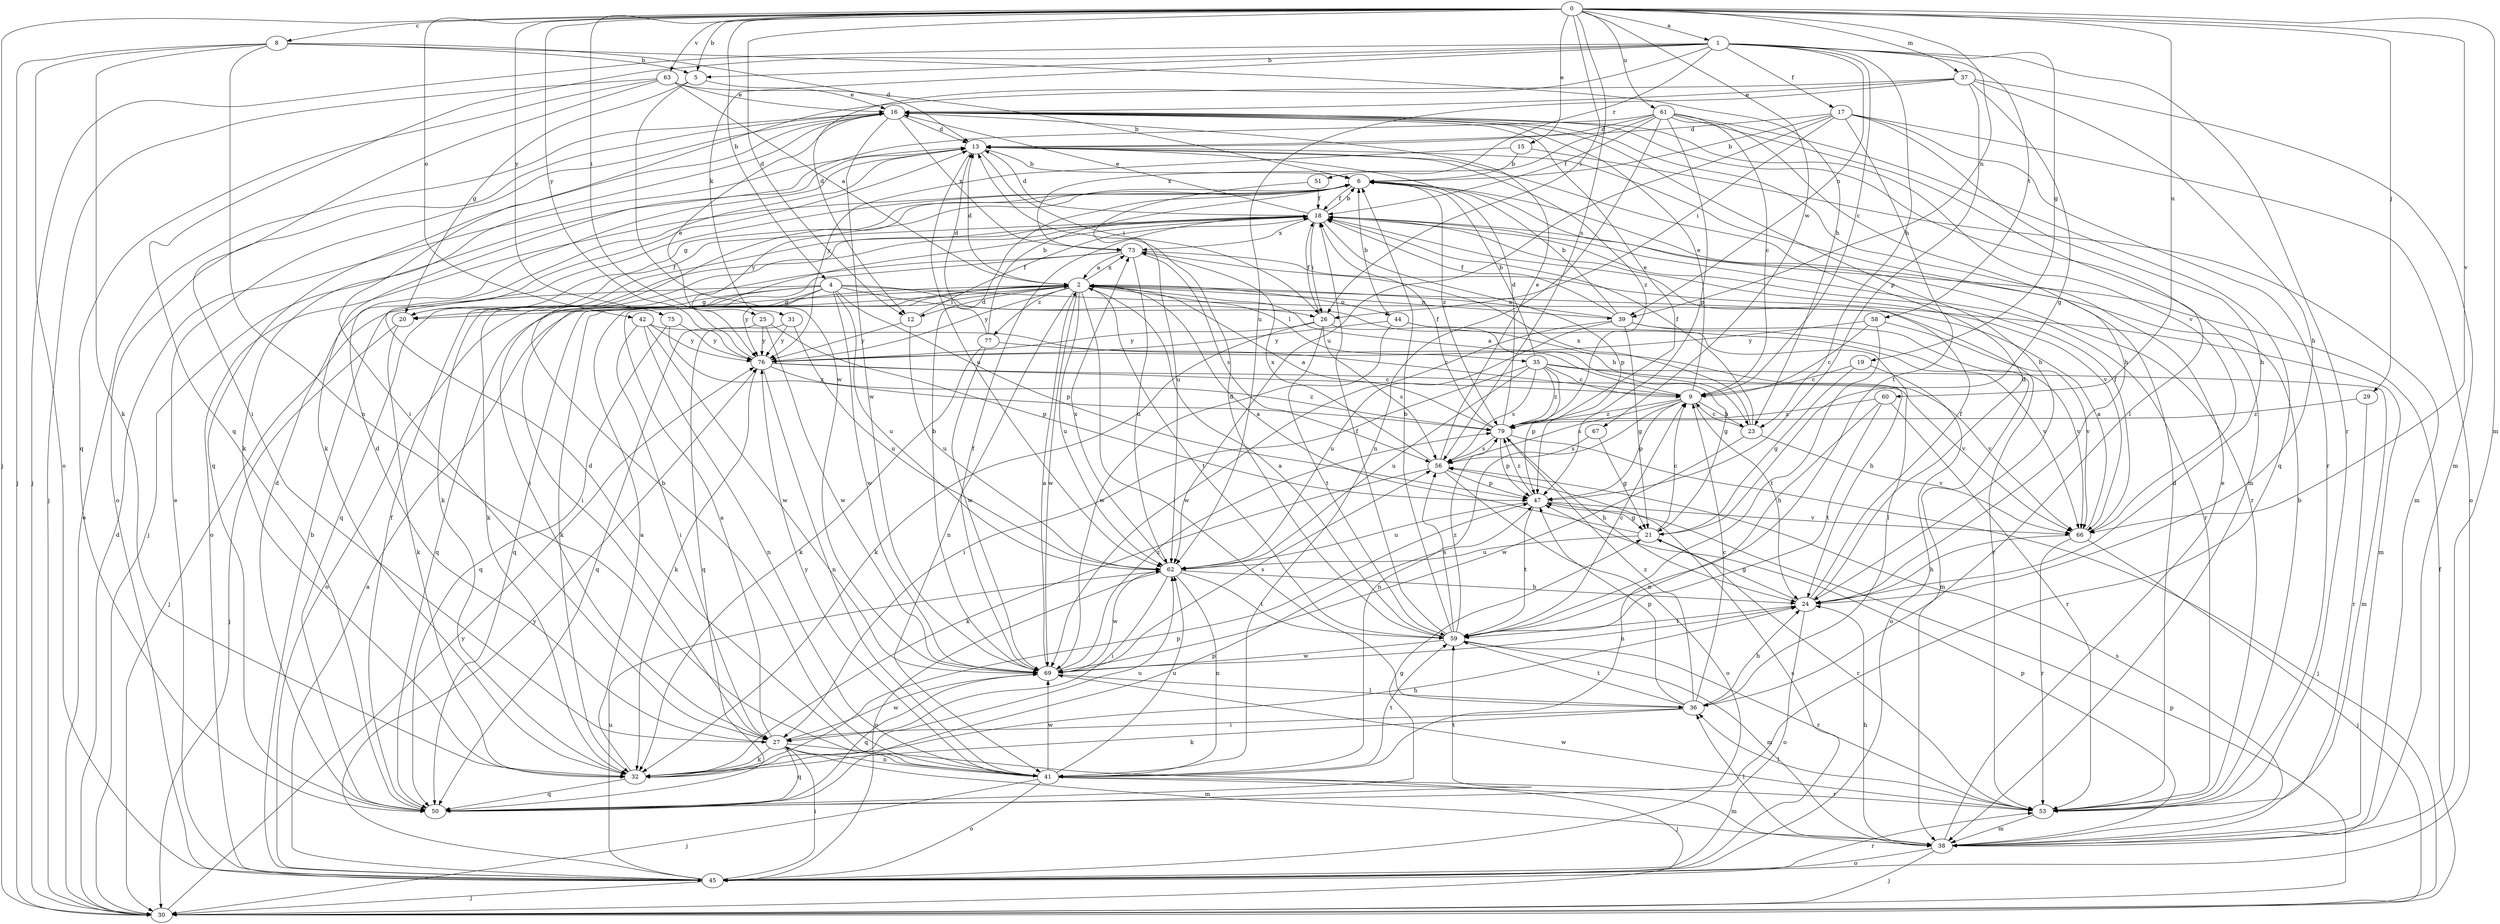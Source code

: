 strict digraph  {
0;
1;
2;
4;
5;
6;
8;
9;
12;
13;
15;
16;
17;
18;
19;
20;
21;
23;
24;
25;
26;
27;
29;
30;
31;
32;
35;
36;
37;
38;
39;
41;
42;
44;
45;
47;
50;
51;
53;
56;
58;
59;
60;
61;
62;
63;
66;
67;
69;
73;
75;
76;
77;
79;
0 -> 1  [label=a];
0 -> 4  [label=b];
0 -> 5  [label=b];
0 -> 8  [label=c];
0 -> 12  [label=d];
0 -> 15  [label=e];
0 -> 25  [label=i];
0 -> 26  [label=i];
0 -> 29  [label=j];
0 -> 30  [label=j];
0 -> 37  [label=m];
0 -> 38  [label=m];
0 -> 39  [label=n];
0 -> 42  [label=o];
0 -> 56  [label=s];
0 -> 60  [label=u];
0 -> 61  [label=u];
0 -> 63  [label=v];
0 -> 66  [label=v];
0 -> 67  [label=w];
0 -> 75  [label=y];
0 -> 76  [label=y];
1 -> 5  [label=b];
1 -> 9  [label=c];
1 -> 12  [label=d];
1 -> 17  [label=f];
1 -> 19  [label=g];
1 -> 23  [label=h];
1 -> 30  [label=j];
1 -> 31  [label=k];
1 -> 39  [label=n];
1 -> 50  [label=q];
1 -> 51  [label=r];
1 -> 53  [label=r];
1 -> 58  [label=t];
2 -> 12  [label=d];
2 -> 13  [label=d];
2 -> 20  [label=g];
2 -> 32  [label=k];
2 -> 35  [label=l];
2 -> 36  [label=l];
2 -> 39  [label=n];
2 -> 41  [label=n];
2 -> 44  [label=o];
2 -> 50  [label=q];
2 -> 59  [label=t];
2 -> 62  [label=u];
2 -> 69  [label=w];
2 -> 73  [label=x];
2 -> 76  [label=y];
2 -> 77  [label=z];
4 -> 20  [label=g];
4 -> 23  [label=h];
4 -> 26  [label=i];
4 -> 30  [label=j];
4 -> 45  [label=o];
4 -> 47  [label=p];
4 -> 50  [label=q];
4 -> 53  [label=r];
4 -> 62  [label=u];
4 -> 69  [label=w];
4 -> 76  [label=y];
5 -> 16  [label=e];
5 -> 20  [label=g];
5 -> 69  [label=w];
6 -> 18  [label=f];
6 -> 20  [label=g];
6 -> 45  [label=o];
6 -> 53  [label=r];
6 -> 76  [label=y];
6 -> 79  [label=z];
8 -> 5  [label=b];
8 -> 13  [label=d];
8 -> 23  [label=h];
8 -> 30  [label=j];
8 -> 32  [label=k];
8 -> 41  [label=n];
8 -> 45  [label=o];
9 -> 2  [label=a];
9 -> 16  [label=e];
9 -> 23  [label=h];
9 -> 24  [label=h];
9 -> 41  [label=n];
9 -> 47  [label=p];
9 -> 56  [label=s];
9 -> 79  [label=z];
12 -> 18  [label=f];
12 -> 62  [label=u];
12 -> 76  [label=y];
13 -> 6  [label=b];
13 -> 26  [label=i];
13 -> 30  [label=j];
13 -> 62  [label=u];
13 -> 79  [label=z];
15 -> 6  [label=b];
15 -> 38  [label=m];
15 -> 76  [label=y];
16 -> 13  [label=d];
16 -> 24  [label=h];
16 -> 32  [label=k];
16 -> 38  [label=m];
16 -> 45  [label=o];
16 -> 50  [label=q];
16 -> 66  [label=v];
16 -> 69  [label=w];
16 -> 73  [label=x];
17 -> 6  [label=b];
17 -> 13  [label=d];
17 -> 24  [label=h];
17 -> 26  [label=i];
17 -> 45  [label=o];
17 -> 53  [label=r];
17 -> 59  [label=t];
17 -> 62  [label=u];
18 -> 6  [label=b];
18 -> 13  [label=d];
18 -> 16  [label=e];
18 -> 26  [label=i];
18 -> 27  [label=i];
18 -> 32  [label=k];
18 -> 47  [label=p];
18 -> 50  [label=q];
18 -> 53  [label=r];
18 -> 66  [label=v];
18 -> 73  [label=x];
19 -> 9  [label=c];
19 -> 21  [label=g];
19 -> 45  [label=o];
20 -> 18  [label=f];
20 -> 30  [label=j];
20 -> 32  [label=k];
21 -> 2  [label=a];
21 -> 9  [label=c];
21 -> 53  [label=r];
21 -> 62  [label=u];
23 -> 9  [label=c];
23 -> 18  [label=f];
23 -> 66  [label=v];
23 -> 69  [label=w];
23 -> 73  [label=x];
24 -> 13  [label=d];
24 -> 18  [label=f];
24 -> 21  [label=g];
24 -> 45  [label=o];
24 -> 59  [label=t];
25 -> 47  [label=p];
25 -> 50  [label=q];
25 -> 69  [label=w];
25 -> 76  [label=y];
26 -> 18  [label=f];
26 -> 21  [label=g];
26 -> 32  [label=k];
26 -> 56  [label=s];
26 -> 59  [label=t];
26 -> 76  [label=y];
27 -> 2  [label=a];
27 -> 13  [label=d];
27 -> 30  [label=j];
27 -> 32  [label=k];
27 -> 38  [label=m];
27 -> 41  [label=n];
27 -> 50  [label=q];
27 -> 69  [label=w];
29 -> 53  [label=r];
29 -> 79  [label=z];
30 -> 13  [label=d];
30 -> 16  [label=e];
30 -> 18  [label=f];
30 -> 47  [label=p];
30 -> 76  [label=y];
31 -> 50  [label=q];
31 -> 62  [label=u];
31 -> 76  [label=y];
32 -> 2  [label=a];
32 -> 24  [label=h];
32 -> 47  [label=p];
32 -> 50  [label=q];
32 -> 62  [label=u];
35 -> 6  [label=b];
35 -> 9  [label=c];
35 -> 27  [label=i];
35 -> 38  [label=m];
35 -> 47  [label=p];
35 -> 56  [label=s];
35 -> 62  [label=u];
35 -> 66  [label=v];
35 -> 79  [label=z];
36 -> 9  [label=c];
36 -> 24  [label=h];
36 -> 27  [label=i];
36 -> 32  [label=k];
36 -> 47  [label=p];
36 -> 59  [label=t];
36 -> 79  [label=z];
37 -> 16  [label=e];
37 -> 21  [label=g];
37 -> 24  [label=h];
37 -> 27  [label=i];
37 -> 38  [label=m];
37 -> 47  [label=p];
37 -> 62  [label=u];
38 -> 16  [label=e];
38 -> 24  [label=h];
38 -> 30  [label=j];
38 -> 36  [label=l];
38 -> 45  [label=o];
38 -> 47  [label=p];
38 -> 56  [label=s];
39 -> 2  [label=a];
39 -> 6  [label=b];
39 -> 18  [label=f];
39 -> 21  [label=g];
39 -> 38  [label=m];
39 -> 62  [label=u];
39 -> 66  [label=v];
39 -> 69  [label=w];
41 -> 6  [label=b];
41 -> 13  [label=d];
41 -> 30  [label=j];
41 -> 38  [label=m];
41 -> 45  [label=o];
41 -> 53  [label=r];
41 -> 59  [label=t];
41 -> 62  [label=u];
41 -> 69  [label=w];
41 -> 76  [label=y];
42 -> 24  [label=h];
42 -> 27  [label=i];
42 -> 41  [label=n];
42 -> 69  [label=w];
42 -> 76  [label=y];
44 -> 6  [label=b];
44 -> 36  [label=l];
44 -> 66  [label=v];
44 -> 69  [label=w];
44 -> 76  [label=y];
45 -> 2  [label=a];
45 -> 6  [label=b];
45 -> 16  [label=e];
45 -> 27  [label=i];
45 -> 30  [label=j];
45 -> 53  [label=r];
45 -> 56  [label=s];
45 -> 62  [label=u];
45 -> 76  [label=y];
47 -> 21  [label=g];
47 -> 59  [label=t];
47 -> 62  [label=u];
47 -> 66  [label=v];
47 -> 79  [label=z];
50 -> 13  [label=d];
50 -> 18  [label=f];
50 -> 21  [label=g];
50 -> 47  [label=p];
50 -> 59  [label=t];
51 -> 18  [label=f];
51 -> 62  [label=u];
53 -> 6  [label=b];
53 -> 13  [label=d];
53 -> 36  [label=l];
53 -> 38  [label=m];
53 -> 69  [label=w];
56 -> 16  [label=e];
56 -> 32  [label=k];
56 -> 45  [label=o];
56 -> 47  [label=p];
56 -> 73  [label=x];
58 -> 9  [label=c];
58 -> 59  [label=t];
58 -> 66  [label=v];
58 -> 76  [label=y];
59 -> 2  [label=a];
59 -> 6  [label=b];
59 -> 9  [label=c];
59 -> 13  [label=d];
59 -> 18  [label=f];
59 -> 38  [label=m];
59 -> 53  [label=r];
59 -> 56  [label=s];
59 -> 69  [label=w];
59 -> 79  [label=z];
60 -> 41  [label=n];
60 -> 53  [label=r];
60 -> 59  [label=t];
60 -> 79  [label=z];
61 -> 9  [label=c];
61 -> 13  [label=d];
61 -> 18  [label=f];
61 -> 24  [label=h];
61 -> 32  [label=k];
61 -> 36  [label=l];
61 -> 41  [label=n];
61 -> 47  [label=p];
61 -> 50  [label=q];
61 -> 73  [label=x];
62 -> 24  [label=h];
62 -> 27  [label=i];
62 -> 41  [label=n];
62 -> 45  [label=o];
62 -> 59  [label=t];
62 -> 69  [label=w];
62 -> 73  [label=x];
63 -> 2  [label=a];
63 -> 6  [label=b];
63 -> 16  [label=e];
63 -> 27  [label=i];
63 -> 30  [label=j];
63 -> 50  [label=q];
66 -> 2  [label=a];
66 -> 18  [label=f];
66 -> 24  [label=h];
66 -> 30  [label=j];
66 -> 53  [label=r];
67 -> 21  [label=g];
67 -> 56  [label=s];
69 -> 2  [label=a];
69 -> 6  [label=b];
69 -> 18  [label=f];
69 -> 24  [label=h];
69 -> 36  [label=l];
69 -> 50  [label=q];
69 -> 56  [label=s];
69 -> 79  [label=z];
73 -> 2  [label=a];
73 -> 27  [label=i];
73 -> 32  [label=k];
73 -> 38  [label=m];
73 -> 56  [label=s];
73 -> 62  [label=u];
75 -> 50  [label=q];
75 -> 76  [label=y];
75 -> 79  [label=z];
76 -> 9  [label=c];
76 -> 16  [label=e];
76 -> 32  [label=k];
76 -> 41  [label=n];
76 -> 66  [label=v];
76 -> 79  [label=z];
77 -> 6  [label=b];
77 -> 9  [label=c];
77 -> 13  [label=d];
77 -> 32  [label=k];
77 -> 69  [label=w];
79 -> 2  [label=a];
79 -> 13  [label=d];
79 -> 16  [label=e];
79 -> 18  [label=f];
79 -> 24  [label=h];
79 -> 30  [label=j];
79 -> 47  [label=p];
79 -> 56  [label=s];
}

